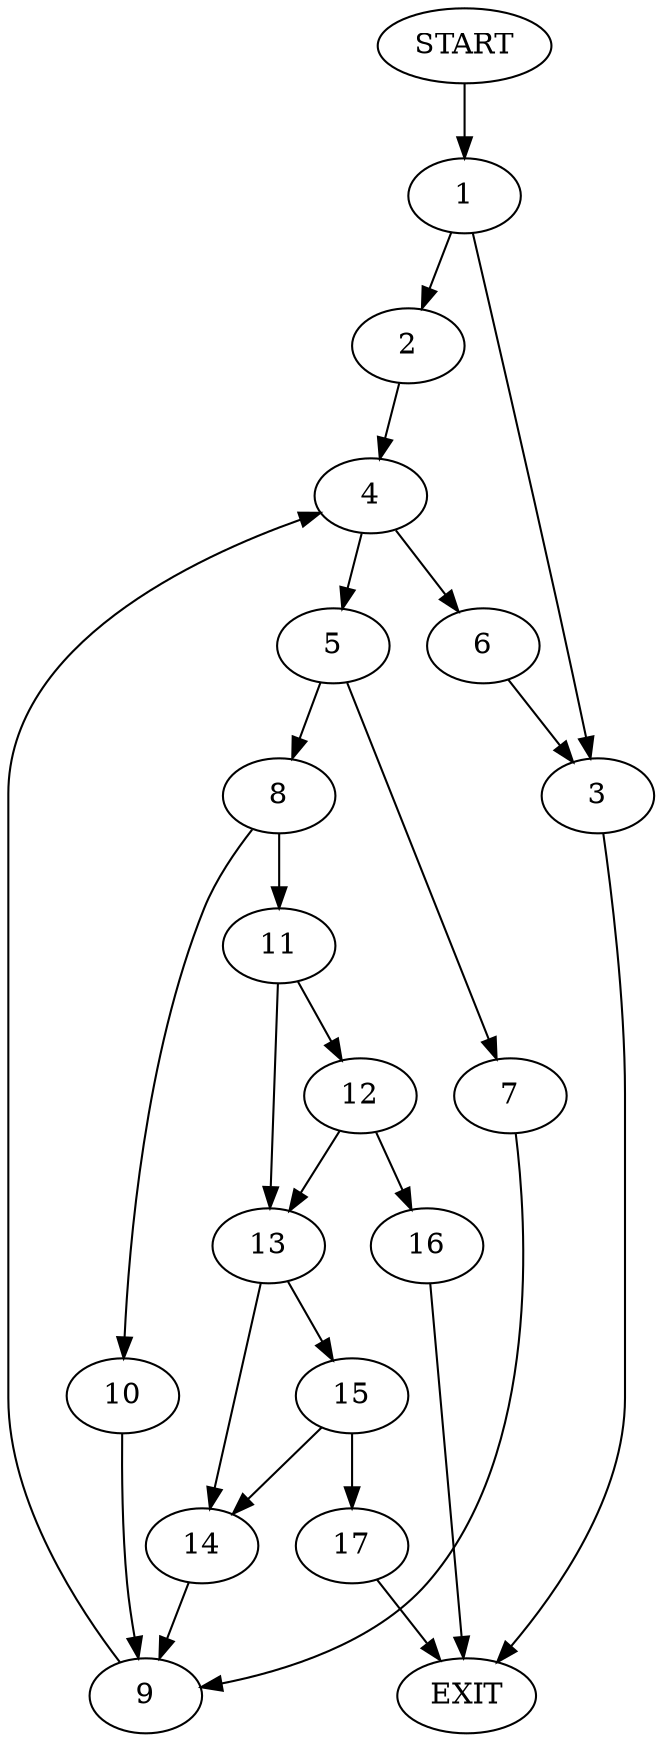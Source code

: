 digraph {
0 [label="START"]
18 [label="EXIT"]
0 -> 1
1 -> 2
1 -> 3
3 -> 18
2 -> 4
4 -> 5
4 -> 6
6 -> 3
5 -> 7
5 -> 8
7 -> 9
8 -> 10
8 -> 11
9 -> 4
10 -> 9
11 -> 12
11 -> 13
13 -> 14
13 -> 15
12 -> 13
12 -> 16
16 -> 18
15 -> 14
15 -> 17
14 -> 9
17 -> 18
}
